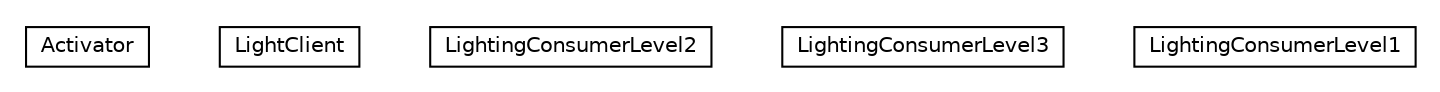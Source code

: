 #!/usr/local/bin/dot
#
# Class diagram 
# Generated by UMLGraph version R5_6-24-gf6e263 (http://www.umlgraph.org/)
#

digraph G {
	edge [fontname="Helvetica",fontsize=10,labelfontname="Helvetica",labelfontsize=10];
	node [fontname="Helvetica",fontsize=10,shape=plaintext];
	nodesep=0.25;
	ranksep=0.5;
	// org.universAAL.samples.lighting.client_regular.Activator
	c1315866 [label=<<table title="org.universAAL.samples.lighting.client_regular.Activator" border="0" cellborder="1" cellspacing="0" cellpadding="2" port="p" href="./Activator.html">
		<tr><td><table border="0" cellspacing="0" cellpadding="1">
<tr><td align="center" balign="center"> Activator </td></tr>
		</table></td></tr>
		</table>>, URL="./Activator.html", fontname="Helvetica", fontcolor="black", fontsize=10.0];
	// org.universAAL.samples.lighting.client_regular.LightClient
	c1315867 [label=<<table title="org.universAAL.samples.lighting.client_regular.LightClient" border="0" cellborder="1" cellspacing="0" cellpadding="2" port="p" href="./LightClient.html">
		<tr><td><table border="0" cellspacing="0" cellpadding="1">
<tr><td align="center" balign="center"> LightClient </td></tr>
		</table></td></tr>
		</table>>, URL="./LightClient.html", fontname="Helvetica", fontcolor="black", fontsize=10.0];
	// org.universAAL.samples.lighting.client_regular.LightingConsumerLevel2
	c1315868 [label=<<table title="org.universAAL.samples.lighting.client_regular.LightingConsumerLevel2" border="0" cellborder="1" cellspacing="0" cellpadding="2" port="p" href="./LightingConsumerLevel2.html">
		<tr><td><table border="0" cellspacing="0" cellpadding="1">
<tr><td align="center" balign="center"> LightingConsumerLevel2 </td></tr>
		</table></td></tr>
		</table>>, URL="./LightingConsumerLevel2.html", fontname="Helvetica", fontcolor="black", fontsize=10.0];
	// org.universAAL.samples.lighting.client_regular.LightingConsumerLevel3
	c1315869 [label=<<table title="org.universAAL.samples.lighting.client_regular.LightingConsumerLevel3" border="0" cellborder="1" cellspacing="0" cellpadding="2" port="p" href="./LightingConsumerLevel3.html">
		<tr><td><table border="0" cellspacing="0" cellpadding="1">
<tr><td align="center" balign="center"> LightingConsumerLevel3 </td></tr>
		</table></td></tr>
		</table>>, URL="./LightingConsumerLevel3.html", fontname="Helvetica", fontcolor="black", fontsize=10.0];
	// org.universAAL.samples.lighting.client_regular.LightingConsumerLevel1
	c1315870 [label=<<table title="org.universAAL.samples.lighting.client_regular.LightingConsumerLevel1" border="0" cellborder="1" cellspacing="0" cellpadding="2" port="p" href="./LightingConsumerLevel1.html">
		<tr><td><table border="0" cellspacing="0" cellpadding="1">
<tr><td align="center" balign="center"> LightingConsumerLevel1 </td></tr>
		</table></td></tr>
		</table>>, URL="./LightingConsumerLevel1.html", fontname="Helvetica", fontcolor="black", fontsize=10.0];
}

